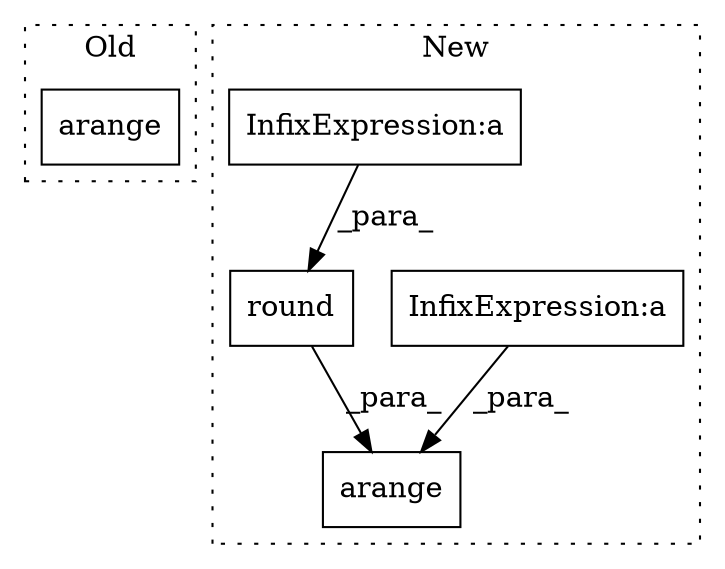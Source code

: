 digraph G {
subgraph cluster0 {
1 [label="arange" a="32" s="3006,3051" l="7,1" shape="box"];
label = "Old";
style="dotted";
}
subgraph cluster1 {
2 [label="round" a="32" s="3098,3111" l="6,1" shape="box"];
3 [label="arange" a="32" s="3085,3138" l="7,1" shape="box"];
4 [label="InfixExpression:a" a="27" s="3129" l="3" shape="box"];
5 [label="InfixExpression:a" a="27" s="3107" l="3" shape="box"];
label = "New";
style="dotted";
}
2 -> 3 [label="_para_"];
4 -> 3 [label="_para_"];
5 -> 2 [label="_para_"];
}